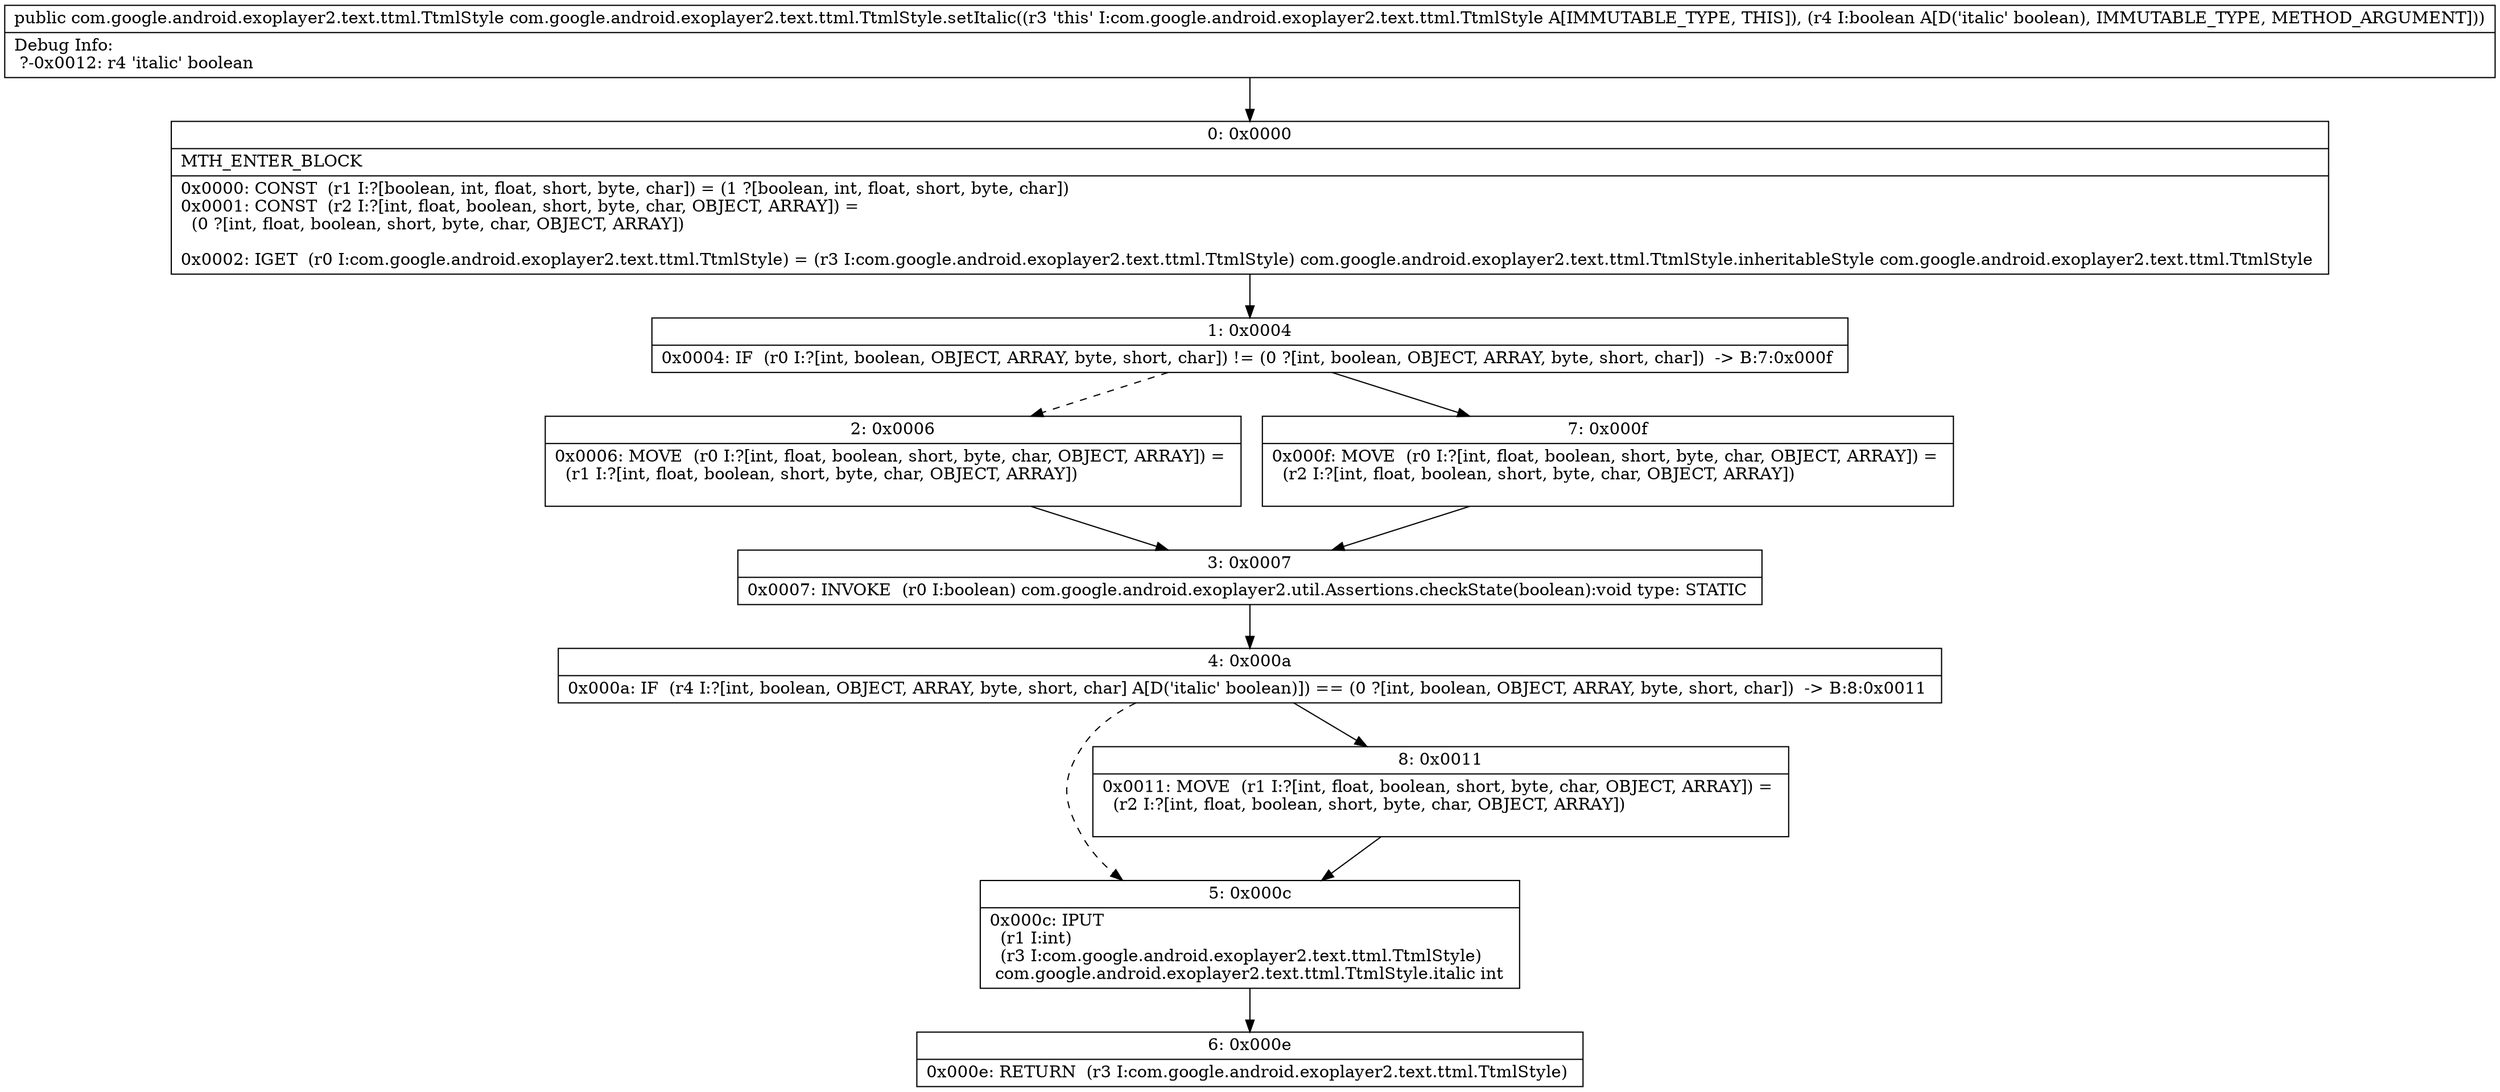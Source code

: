 digraph "CFG forcom.google.android.exoplayer2.text.ttml.TtmlStyle.setItalic(Z)Lcom\/google\/android\/exoplayer2\/text\/ttml\/TtmlStyle;" {
Node_0 [shape=record,label="{0\:\ 0x0000|MTH_ENTER_BLOCK\l|0x0000: CONST  (r1 I:?[boolean, int, float, short, byte, char]) = (1 ?[boolean, int, float, short, byte, char]) \l0x0001: CONST  (r2 I:?[int, float, boolean, short, byte, char, OBJECT, ARRAY]) = \l  (0 ?[int, float, boolean, short, byte, char, OBJECT, ARRAY])\l \l0x0002: IGET  (r0 I:com.google.android.exoplayer2.text.ttml.TtmlStyle) = (r3 I:com.google.android.exoplayer2.text.ttml.TtmlStyle) com.google.android.exoplayer2.text.ttml.TtmlStyle.inheritableStyle com.google.android.exoplayer2.text.ttml.TtmlStyle \l}"];
Node_1 [shape=record,label="{1\:\ 0x0004|0x0004: IF  (r0 I:?[int, boolean, OBJECT, ARRAY, byte, short, char]) != (0 ?[int, boolean, OBJECT, ARRAY, byte, short, char])  \-\> B:7:0x000f \l}"];
Node_2 [shape=record,label="{2\:\ 0x0006|0x0006: MOVE  (r0 I:?[int, float, boolean, short, byte, char, OBJECT, ARRAY]) = \l  (r1 I:?[int, float, boolean, short, byte, char, OBJECT, ARRAY])\l \l}"];
Node_3 [shape=record,label="{3\:\ 0x0007|0x0007: INVOKE  (r0 I:boolean) com.google.android.exoplayer2.util.Assertions.checkState(boolean):void type: STATIC \l}"];
Node_4 [shape=record,label="{4\:\ 0x000a|0x000a: IF  (r4 I:?[int, boolean, OBJECT, ARRAY, byte, short, char] A[D('italic' boolean)]) == (0 ?[int, boolean, OBJECT, ARRAY, byte, short, char])  \-\> B:8:0x0011 \l}"];
Node_5 [shape=record,label="{5\:\ 0x000c|0x000c: IPUT  \l  (r1 I:int)\l  (r3 I:com.google.android.exoplayer2.text.ttml.TtmlStyle)\l com.google.android.exoplayer2.text.ttml.TtmlStyle.italic int \l}"];
Node_6 [shape=record,label="{6\:\ 0x000e|0x000e: RETURN  (r3 I:com.google.android.exoplayer2.text.ttml.TtmlStyle) \l}"];
Node_7 [shape=record,label="{7\:\ 0x000f|0x000f: MOVE  (r0 I:?[int, float, boolean, short, byte, char, OBJECT, ARRAY]) = \l  (r2 I:?[int, float, boolean, short, byte, char, OBJECT, ARRAY])\l \l}"];
Node_8 [shape=record,label="{8\:\ 0x0011|0x0011: MOVE  (r1 I:?[int, float, boolean, short, byte, char, OBJECT, ARRAY]) = \l  (r2 I:?[int, float, boolean, short, byte, char, OBJECT, ARRAY])\l \l}"];
MethodNode[shape=record,label="{public com.google.android.exoplayer2.text.ttml.TtmlStyle com.google.android.exoplayer2.text.ttml.TtmlStyle.setItalic((r3 'this' I:com.google.android.exoplayer2.text.ttml.TtmlStyle A[IMMUTABLE_TYPE, THIS]), (r4 I:boolean A[D('italic' boolean), IMMUTABLE_TYPE, METHOD_ARGUMENT]))  | Debug Info:\l  ?\-0x0012: r4 'italic' boolean\l}"];
MethodNode -> Node_0;
Node_0 -> Node_1;
Node_1 -> Node_2[style=dashed];
Node_1 -> Node_7;
Node_2 -> Node_3;
Node_3 -> Node_4;
Node_4 -> Node_5[style=dashed];
Node_4 -> Node_8;
Node_5 -> Node_6;
Node_7 -> Node_3;
Node_8 -> Node_5;
}

